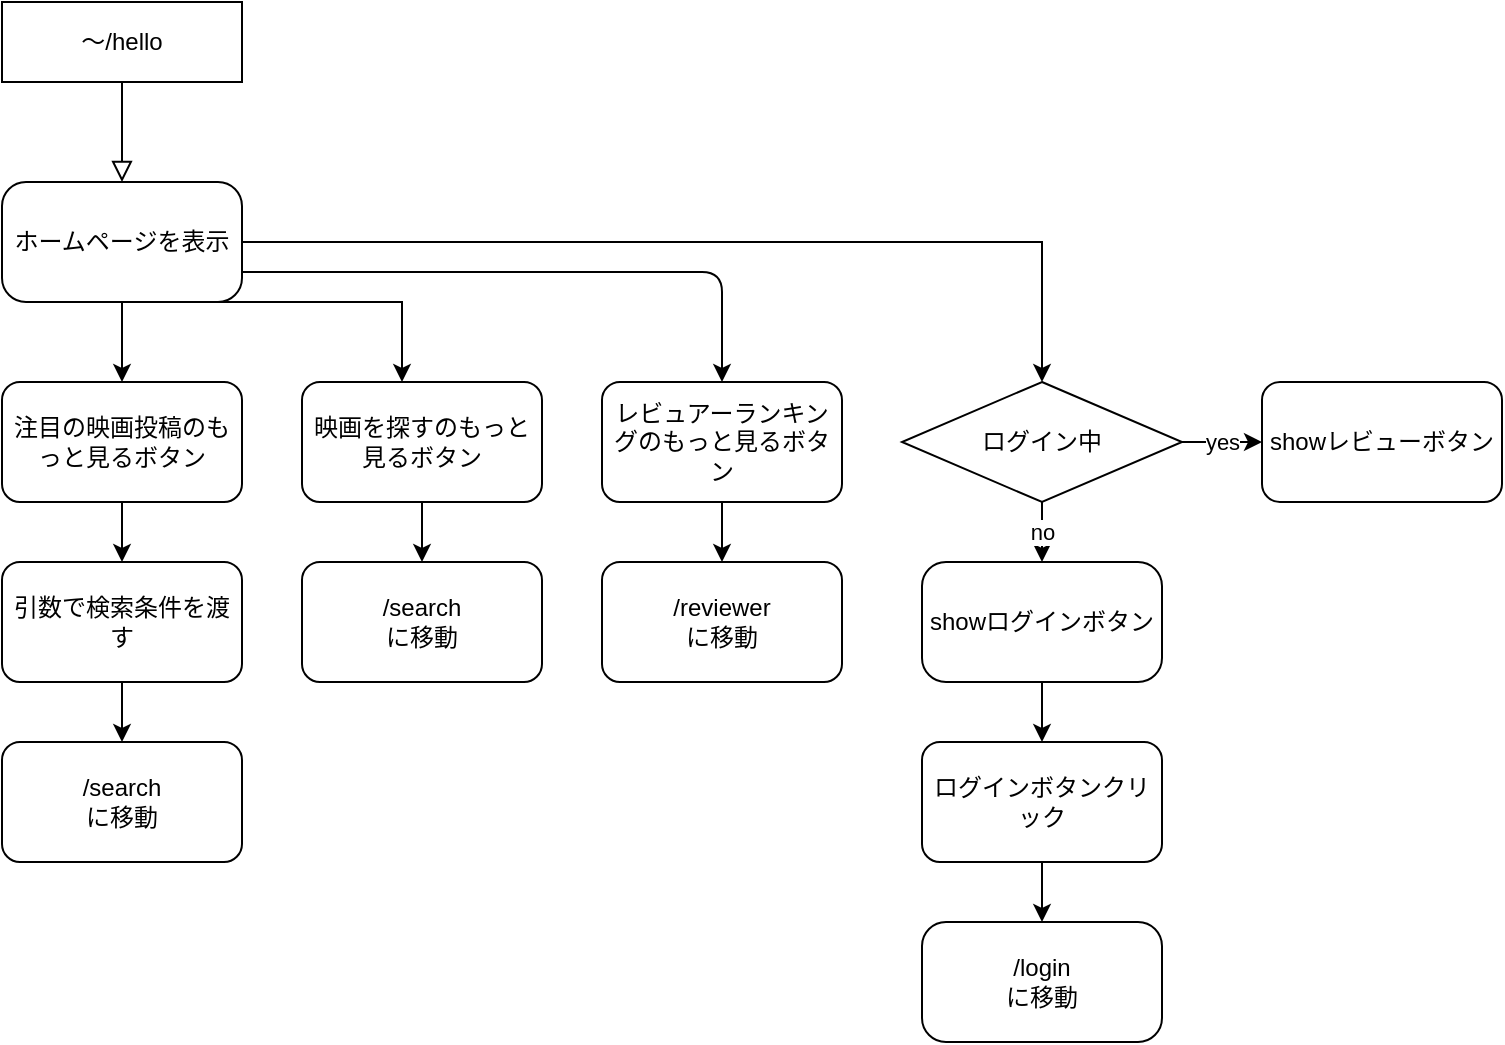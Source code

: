 <mxfile version="13.10.0" type="github" pages="2">
  <diagram id="C5RBs43oDa-KdzZeNtuy" name="~/hello">
    <mxGraphModel dx="946" dy="614" grid="1" gridSize="10" guides="1" tooltips="1" connect="1" arrows="1" fold="1" page="1" pageScale="1" pageWidth="2027" pageHeight="1169" math="0" shadow="0">
      <root>
        <mxCell id="WIyWlLk6GJQsqaUBKTNV-0" />
        <mxCell id="WIyWlLk6GJQsqaUBKTNV-1" parent="WIyWlLk6GJQsqaUBKTNV-0" />
        <mxCell id="WIyWlLk6GJQsqaUBKTNV-2" value="" style="rounded=0;html=1;jettySize=auto;orthogonalLoop=1;fontSize=11;endArrow=block;endFill=0;endSize=8;strokeWidth=1;shadow=0;labelBackgroundColor=none;edgeStyle=orthogonalEdgeStyle;" parent="WIyWlLk6GJQsqaUBKTNV-1" source="WIyWlLk6GJQsqaUBKTNV-3" edge="1">
          <mxGeometry relative="1" as="geometry">
            <mxPoint x="220" y="170" as="targetPoint" />
          </mxGeometry>
        </mxCell>
        <mxCell id="WIyWlLk6GJQsqaUBKTNV-3" value="&lt;font style=&quot;vertical-align: inherit&quot;&gt;&lt;font style=&quot;vertical-align: inherit&quot;&gt;〜/hello&lt;/font&gt;&lt;/font&gt;" style="rounded=1;whiteSpace=wrap;html=1;fontSize=12;glass=0;strokeWidth=1;shadow=0;arcSize=0;" parent="WIyWlLk6GJQsqaUBKTNV-1" vertex="1">
          <mxGeometry x="160" y="80" width="120" height="40" as="geometry" />
        </mxCell>
        <mxCell id="QQPHBSheBz1uxM25Vx0v-2" value="" style="edgeStyle=orthogonalEdgeStyle;rounded=0;orthogonalLoop=1;jettySize=auto;html=1;" edge="1" parent="WIyWlLk6GJQsqaUBKTNV-1" source="QQPHBSheBz1uxM25Vx0v-0" target="QQPHBSheBz1uxM25Vx0v-1">
          <mxGeometry relative="1" as="geometry" />
        </mxCell>
        <mxCell id="QQPHBSheBz1uxM25Vx0v-14" value="" style="edgeStyle=orthogonalEdgeStyle;rounded=0;orthogonalLoop=1;jettySize=auto;html=1;exitX=0.75;exitY=1;exitDx=0;exitDy=0;" edge="1" parent="WIyWlLk6GJQsqaUBKTNV-1" source="QQPHBSheBz1uxM25Vx0v-0" target="QQPHBSheBz1uxM25Vx0v-13">
          <mxGeometry relative="1" as="geometry">
            <Array as="points">
              <mxPoint x="360" y="230" />
            </Array>
          </mxGeometry>
        </mxCell>
        <mxCell id="QQPHBSheBz1uxM25Vx0v-29" style="edgeStyle=orthogonalEdgeStyle;rounded=0;orthogonalLoop=1;jettySize=auto;html=1;exitX=1;exitY=0.5;exitDx=0;exitDy=0;entryX=0.5;entryY=0;entryDx=0;entryDy=0;" edge="1" parent="WIyWlLk6GJQsqaUBKTNV-1" source="QQPHBSheBz1uxM25Vx0v-0" target="QQPHBSheBz1uxM25Vx0v-31">
          <mxGeometry relative="1" as="geometry">
            <mxPoint x="820" y="270" as="targetPoint" />
          </mxGeometry>
        </mxCell>
        <mxCell id="QQPHBSheBz1uxM25Vx0v-0" value="&lt;font style=&quot;vertical-align: inherit&quot;&gt;&lt;font style=&quot;vertical-align: inherit&quot;&gt;ホームページを表示&lt;/font&gt;&lt;/font&gt;" style="rounded=1;whiteSpace=wrap;html=1;arcSize=20;" vertex="1" parent="WIyWlLk6GJQsqaUBKTNV-1">
          <mxGeometry x="160" y="170" width="120" height="60" as="geometry" />
        </mxCell>
        <mxCell id="QQPHBSheBz1uxM25Vx0v-19" style="edgeStyle=orthogonalEdgeStyle;rounded=0;orthogonalLoop=1;jettySize=auto;html=1;exitX=0.5;exitY=1;exitDx=0;exitDy=0;entryX=0.5;entryY=0;entryDx=0;entryDy=0;" edge="1" parent="WIyWlLk6GJQsqaUBKTNV-1" source="QQPHBSheBz1uxM25Vx0v-1" target="QQPHBSheBz1uxM25Vx0v-18">
          <mxGeometry relative="1" as="geometry" />
        </mxCell>
        <mxCell id="QQPHBSheBz1uxM25Vx0v-1" value="注目の映画投稿のもっと見るボタン" style="whiteSpace=wrap;html=1;rounded=1;" vertex="1" parent="WIyWlLk6GJQsqaUBKTNV-1">
          <mxGeometry x="160" y="270" width="120" height="60" as="geometry" />
        </mxCell>
        <mxCell id="QQPHBSheBz1uxM25Vx0v-3" value="/search&lt;br&gt;に移動" style="whiteSpace=wrap;html=1;rounded=1;" vertex="1" parent="WIyWlLk6GJQsqaUBKTNV-1">
          <mxGeometry x="160" y="450" width="120" height="60" as="geometry" />
        </mxCell>
        <mxCell id="QQPHBSheBz1uxM25Vx0v-17" value="" style="edgeStyle=orthogonalEdgeStyle;rounded=0;orthogonalLoop=1;jettySize=auto;html=1;" edge="1" parent="WIyWlLk6GJQsqaUBKTNV-1" source="QQPHBSheBz1uxM25Vx0v-13" target="QQPHBSheBz1uxM25Vx0v-16">
          <mxGeometry relative="1" as="geometry" />
        </mxCell>
        <mxCell id="QQPHBSheBz1uxM25Vx0v-13" value="&lt;span&gt;映画を探すのもっと見るボタン&lt;/span&gt;" style="whiteSpace=wrap;html=1;rounded=1;" vertex="1" parent="WIyWlLk6GJQsqaUBKTNV-1">
          <mxGeometry x="310" y="270" width="120" height="60" as="geometry" />
        </mxCell>
        <mxCell id="QQPHBSheBz1uxM25Vx0v-15" value="" style="endArrow=classic;html=1;exitX=1;exitY=0.75;exitDx=0;exitDy=0;entryX=0.5;entryY=0;entryDx=0;entryDy=0;" edge="1" parent="WIyWlLk6GJQsqaUBKTNV-1" source="QQPHBSheBz1uxM25Vx0v-0" target="QQPHBSheBz1uxM25Vx0v-21">
          <mxGeometry width="50" height="50" relative="1" as="geometry">
            <mxPoint x="390" y="390" as="sourcePoint" />
            <mxPoint x="530" y="270" as="targetPoint" />
            <Array as="points">
              <mxPoint x="520" y="215" />
            </Array>
          </mxGeometry>
        </mxCell>
        <mxCell id="QQPHBSheBz1uxM25Vx0v-16" value="&lt;span&gt;/search&lt;/span&gt;&lt;br&gt;&lt;span&gt;に移動&lt;/span&gt;" style="whiteSpace=wrap;html=1;rounded=1;" vertex="1" parent="WIyWlLk6GJQsqaUBKTNV-1">
          <mxGeometry x="310" y="360" width="120" height="60" as="geometry" />
        </mxCell>
        <mxCell id="QQPHBSheBz1uxM25Vx0v-20" style="edgeStyle=orthogonalEdgeStyle;rounded=0;orthogonalLoop=1;jettySize=auto;html=1;exitX=0.5;exitY=1;exitDx=0;exitDy=0;entryX=0.5;entryY=0;entryDx=0;entryDy=0;" edge="1" parent="WIyWlLk6GJQsqaUBKTNV-1" source="QQPHBSheBz1uxM25Vx0v-18" target="QQPHBSheBz1uxM25Vx0v-3">
          <mxGeometry relative="1" as="geometry" />
        </mxCell>
        <mxCell id="QQPHBSheBz1uxM25Vx0v-18" value="引数で検索条件を渡す" style="rounded=1;whiteSpace=wrap;html=1;" vertex="1" parent="WIyWlLk6GJQsqaUBKTNV-1">
          <mxGeometry x="160" y="360" width="120" height="60" as="geometry" />
        </mxCell>
        <mxCell id="QQPHBSheBz1uxM25Vx0v-23" value="" style="edgeStyle=orthogonalEdgeStyle;rounded=0;orthogonalLoop=1;jettySize=auto;html=1;" edge="1" parent="WIyWlLk6GJQsqaUBKTNV-1" source="QQPHBSheBz1uxM25Vx0v-21" target="QQPHBSheBz1uxM25Vx0v-22">
          <mxGeometry relative="1" as="geometry" />
        </mxCell>
        <mxCell id="QQPHBSheBz1uxM25Vx0v-21" value="レビュアーランキングのもっと見るボタン" style="rounded=1;whiteSpace=wrap;html=1;" vertex="1" parent="WIyWlLk6GJQsqaUBKTNV-1">
          <mxGeometry x="460" y="270" width="120" height="60" as="geometry" />
        </mxCell>
        <mxCell id="QQPHBSheBz1uxM25Vx0v-22" value="/reviewer&lt;br&gt;に移動" style="whiteSpace=wrap;html=1;rounded=1;" vertex="1" parent="WIyWlLk6GJQsqaUBKTNV-1">
          <mxGeometry x="460" y="360" width="120" height="60" as="geometry" />
        </mxCell>
        <mxCell id="QQPHBSheBz1uxM25Vx0v-41" style="edgeStyle=orthogonalEdgeStyle;rounded=0;orthogonalLoop=1;jettySize=auto;html=1;exitX=0.5;exitY=1;exitDx=0;exitDy=0;entryX=0.5;entryY=0;entryDx=0;entryDy=0;" edge="1" parent="WIyWlLk6GJQsqaUBKTNV-1" source="QQPHBSheBz1uxM25Vx0v-24" target="QQPHBSheBz1uxM25Vx0v-40">
          <mxGeometry relative="1" as="geometry" />
        </mxCell>
        <mxCell id="QQPHBSheBz1uxM25Vx0v-24" value="showログインボタン" style="whiteSpace=wrap;html=1;rounded=1;arcSize=20;" vertex="1" parent="WIyWlLk6GJQsqaUBKTNV-1">
          <mxGeometry x="620" y="360" width="120" height="60" as="geometry" />
        </mxCell>
        <mxCell id="QQPHBSheBz1uxM25Vx0v-26" value="/login&lt;br&gt;に移動" style="whiteSpace=wrap;html=1;rounded=1;arcSize=20;" vertex="1" parent="WIyWlLk6GJQsqaUBKTNV-1">
          <mxGeometry x="620" y="540" width="120" height="60" as="geometry" />
        </mxCell>
        <mxCell id="QQPHBSheBz1uxM25Vx0v-31" value="ログイン中" style="rhombus;whiteSpace=wrap;html=1;" vertex="1" parent="WIyWlLk6GJQsqaUBKTNV-1">
          <mxGeometry x="610" y="270" width="140" height="60" as="geometry" />
        </mxCell>
        <mxCell id="QQPHBSheBz1uxM25Vx0v-34" value="" style="endArrow=classic;html=1;exitX=1;exitY=0.5;exitDx=0;exitDy=0;entryX=0;entryY=0.5;entryDx=0;entryDy=0;" edge="1" parent="WIyWlLk6GJQsqaUBKTNV-1" source="QQPHBSheBz1uxM25Vx0v-31" target="QQPHBSheBz1uxM25Vx0v-36">
          <mxGeometry relative="1" as="geometry">
            <mxPoint x="890" y="299.5" as="sourcePoint" />
            <mxPoint x="960" y="300" as="targetPoint" />
          </mxGeometry>
        </mxCell>
        <mxCell id="QQPHBSheBz1uxM25Vx0v-35" value="yes" style="edgeLabel;resizable=0;html=1;align=center;verticalAlign=middle;" connectable="0" vertex="1" parent="QQPHBSheBz1uxM25Vx0v-34">
          <mxGeometry relative="1" as="geometry" />
        </mxCell>
        <mxCell id="QQPHBSheBz1uxM25Vx0v-36" value="showレビューボタン" style="rounded=1;whiteSpace=wrap;html=1;" vertex="1" parent="WIyWlLk6GJQsqaUBKTNV-1">
          <mxGeometry x="790" y="270" width="120" height="60" as="geometry" />
        </mxCell>
        <mxCell id="QQPHBSheBz1uxM25Vx0v-37" value="" style="endArrow=classic;html=1;exitX=0.5;exitY=1;exitDx=0;exitDy=0;entryX=0.5;entryY=0;entryDx=0;entryDy=0;" edge="1" parent="WIyWlLk6GJQsqaUBKTNV-1" source="QQPHBSheBz1uxM25Vx0v-31" target="QQPHBSheBz1uxM25Vx0v-24">
          <mxGeometry relative="1" as="geometry">
            <mxPoint x="630" y="320" as="sourcePoint" />
            <mxPoint x="820" y="360" as="targetPoint" />
            <Array as="points" />
          </mxGeometry>
        </mxCell>
        <mxCell id="QQPHBSheBz1uxM25Vx0v-38" value="no" style="edgeLabel;resizable=0;html=1;align=center;verticalAlign=middle;" connectable="0" vertex="1" parent="QQPHBSheBz1uxM25Vx0v-37">
          <mxGeometry relative="1" as="geometry" />
        </mxCell>
        <mxCell id="QQPHBSheBz1uxM25Vx0v-42" style="edgeStyle=orthogonalEdgeStyle;rounded=0;orthogonalLoop=1;jettySize=auto;html=1;exitX=0.5;exitY=1;exitDx=0;exitDy=0;entryX=0.5;entryY=0;entryDx=0;entryDy=0;" edge="1" parent="WIyWlLk6GJQsqaUBKTNV-1" source="QQPHBSheBz1uxM25Vx0v-40" target="QQPHBSheBz1uxM25Vx0v-26">
          <mxGeometry relative="1" as="geometry" />
        </mxCell>
        <mxCell id="QQPHBSheBz1uxM25Vx0v-40" value="ログインボタンクリック" style="rounded=1;whiteSpace=wrap;html=1;" vertex="1" parent="WIyWlLk6GJQsqaUBKTNV-1">
          <mxGeometry x="620" y="450" width="120" height="60" as="geometry" />
        </mxCell>
      </root>
    </mxGraphModel>
  </diagram>
  <diagram id="A0EQDVkAkL5SHqcOITj4" name="/search">
    <mxGraphModel dx="946" dy="614" grid="1" gridSize="10" guides="1" tooltips="1" connect="1" arrows="1" fold="1" page="1" pageScale="1" pageWidth="2027" pageHeight="1169" math="0" shadow="0">
      <root>
        <mxCell id="Op_aY7XqOPKgfjPb0cTw-0" />
        <mxCell id="Op_aY7XqOPKgfjPb0cTw-1" parent="Op_aY7XqOPKgfjPb0cTw-0" />
        <mxCell id="tITy_5V4C1rcvI6Tda-8-0" style="edgeStyle=orthogonalEdgeStyle;rounded=0;orthogonalLoop=1;jettySize=auto;html=1;exitX=0.5;exitY=1;exitDx=0;exitDy=0;entryX=0.5;entryY=0;entryDx=0;entryDy=0;" edge="1" parent="Op_aY7XqOPKgfjPb0cTw-1" source="SbmKDP6JJVF8_nTbkaBC-0" target="PKRoyXIj0E0IrlNuwYJP-3">
          <mxGeometry relative="1" as="geometry" />
        </mxCell>
        <mxCell id="SbmKDP6JJVF8_nTbkaBC-0" value="&lt;span&gt;/search&lt;/span&gt;" style="rounded=1;whiteSpace=wrap;html=1;arcSize=0;" vertex="1" parent="Op_aY7XqOPKgfjPb0cTw-1">
          <mxGeometry x="160" y="80" width="120" height="50" as="geometry" />
        </mxCell>
        <mxCell id="PKRoyXIj0E0IrlNuwYJP-3" value="引数あり" style="rhombus;whiteSpace=wrap;html=1;" vertex="1" parent="Op_aY7XqOPKgfjPb0cTw-1">
          <mxGeometry x="150" y="160" width="140" height="70" as="geometry" />
        </mxCell>
        <mxCell id="tITy_5V4C1rcvI6Tda-8-1" value="" style="endArrow=classic;html=1;exitX=1;exitY=0.5;exitDx=0;exitDy=0;" edge="1" parent="Op_aY7XqOPKgfjPb0cTw-1" source="PKRoyXIj0E0IrlNuwYJP-3">
          <mxGeometry relative="1" as="geometry">
            <mxPoint x="370" y="250" as="sourcePoint" />
            <mxPoint x="340" y="195" as="targetPoint" />
          </mxGeometry>
        </mxCell>
        <mxCell id="tITy_5V4C1rcvI6Tda-8-2" value="yes" style="edgeLabel;resizable=0;html=1;align=center;verticalAlign=middle;" connectable="0" vertex="1" parent="tITy_5V4C1rcvI6Tda-8-1">
          <mxGeometry relative="1" as="geometry" />
        </mxCell>
        <mxCell id="tITy_5V4C1rcvI6Tda-8-3" value="" style="endArrow=classic;html=1;exitX=0.5;exitY=1;exitDx=0;exitDy=0;entryX=0.5;entryY=0;entryDx=0;entryDy=0;" edge="1" parent="Op_aY7XqOPKgfjPb0cTw-1" source="PKRoyXIj0E0IrlNuwYJP-3" target="tITy_5V4C1rcvI6Tda-8-5">
          <mxGeometry relative="1" as="geometry">
            <mxPoint x="370" y="250" as="sourcePoint" />
            <mxPoint x="220" y="270" as="targetPoint" />
            <Array as="points" />
          </mxGeometry>
        </mxCell>
        <mxCell id="tITy_5V4C1rcvI6Tda-8-4" value="no" style="edgeLabel;resizable=0;html=1;align=center;verticalAlign=middle;" connectable="0" vertex="1" parent="tITy_5V4C1rcvI6Tda-8-3">
          <mxGeometry relative="1" as="geometry" />
        </mxCell>
        <mxCell id="tITy_5V4C1rcvI6Tda-8-5" value="" style="rounded=1;whiteSpace=wrap;html=1;" vertex="1" parent="Op_aY7XqOPKgfjPb0cTw-1">
          <mxGeometry x="160" y="260" width="120" height="60" as="geometry" />
        </mxCell>
      </root>
    </mxGraphModel>
  </diagram>
</mxfile>

